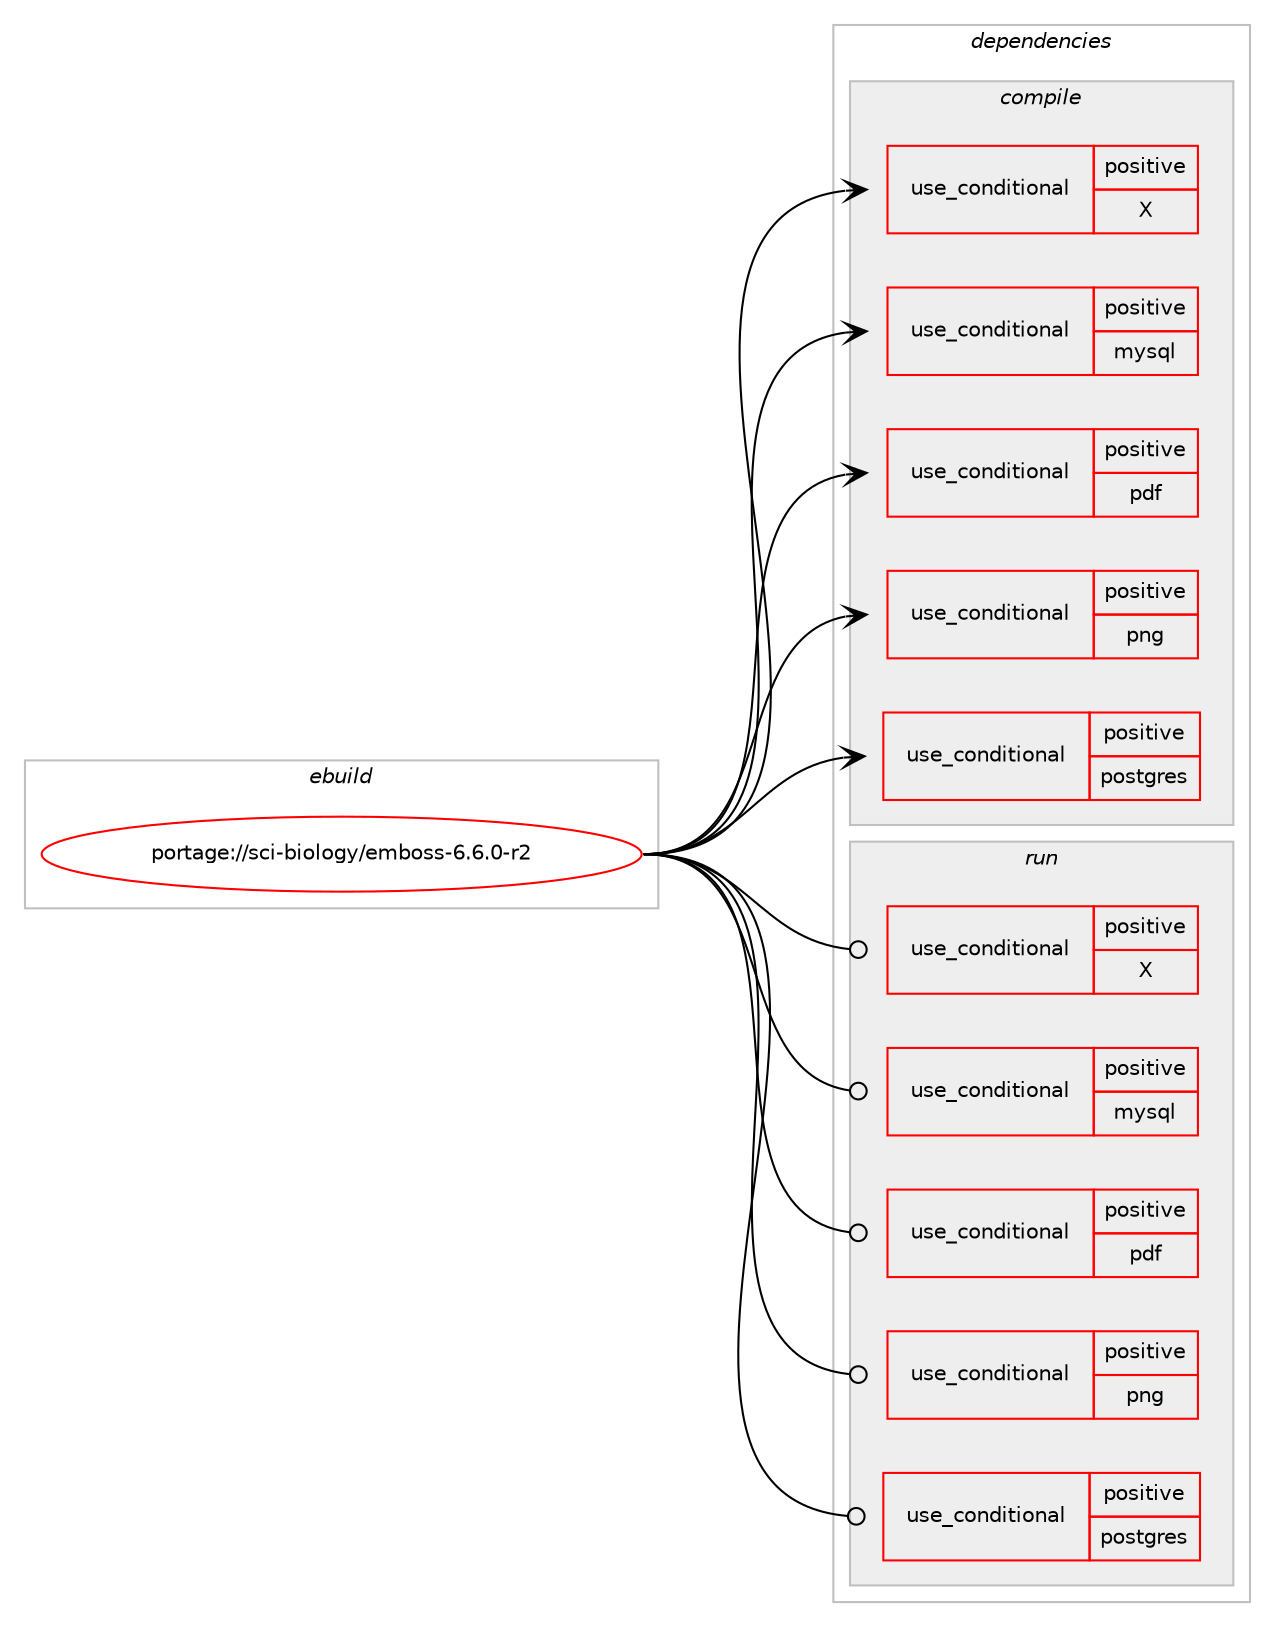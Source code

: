 digraph prolog {

# *************
# Graph options
# *************

newrank=true;
concentrate=true;
compound=true;
graph [rankdir=LR,fontname=Helvetica,fontsize=10,ranksep=1.5];#, ranksep=2.5, nodesep=0.2];
edge  [arrowhead=vee];
node  [fontname=Helvetica,fontsize=10];

# **********
# The ebuild
# **********

subgraph cluster_leftcol {
color=gray;
rank=same;
label=<<i>ebuild</i>>;
id [label="portage://sci-biology/emboss-6.6.0-r2", color=red, width=4, href="../sci-biology/emboss-6.6.0-r2.svg"];
}

# ****************
# The dependencies
# ****************

subgraph cluster_midcol {
color=gray;
label=<<i>dependencies</i>>;
subgraph cluster_compile {
fillcolor="#eeeeee";
style=filled;
label=<<i>compile</i>>;
subgraph cond8623 {
dependency12726 [label=<<TABLE BORDER="0" CELLBORDER="1" CELLSPACING="0" CELLPADDING="4"><TR><TD ROWSPAN="3" CELLPADDING="10">use_conditional</TD></TR><TR><TD>positive</TD></TR><TR><TD>X</TD></TR></TABLE>>, shape=none, color=red];
# *** BEGIN UNKNOWN DEPENDENCY TYPE (TODO) ***
# dependency12726 -> package_dependency(portage://sci-biology/emboss-6.6.0-r2,install,no,x11-libs,libXt,none,[,,],[],[])
# *** END UNKNOWN DEPENDENCY TYPE (TODO) ***

}
id:e -> dependency12726:w [weight=20,style="solid",arrowhead="vee"];
subgraph cond8624 {
dependency12727 [label=<<TABLE BORDER="0" CELLBORDER="1" CELLSPACING="0" CELLPADDING="4"><TR><TD ROWSPAN="3" CELLPADDING="10">use_conditional</TD></TR><TR><TD>positive</TD></TR><TR><TD>mysql</TD></TR></TABLE>>, shape=none, color=red];
# *** BEGIN UNKNOWN DEPENDENCY TYPE (TODO) ***
# dependency12727 -> package_dependency(portage://sci-biology/emboss-6.6.0-r2,install,no,dev-db,mysql-connector-c,none,[,,],[slot(0),equal],[])
# *** END UNKNOWN DEPENDENCY TYPE (TODO) ***

}
id:e -> dependency12727:w [weight=20,style="solid",arrowhead="vee"];
subgraph cond8625 {
dependency12728 [label=<<TABLE BORDER="0" CELLBORDER="1" CELLSPACING="0" CELLPADDING="4"><TR><TD ROWSPAN="3" CELLPADDING="10">use_conditional</TD></TR><TR><TD>positive</TD></TR><TR><TD>pdf</TD></TR></TABLE>>, shape=none, color=red];
# *** BEGIN UNKNOWN DEPENDENCY TYPE (TODO) ***
# dependency12728 -> package_dependency(portage://sci-biology/emboss-6.6.0-r2,install,no,media-libs,libharu,none,[,,],any_same_slot,[])
# *** END UNKNOWN DEPENDENCY TYPE (TODO) ***

}
id:e -> dependency12728:w [weight=20,style="solid",arrowhead="vee"];
subgraph cond8626 {
dependency12729 [label=<<TABLE BORDER="0" CELLBORDER="1" CELLSPACING="0" CELLPADDING="4"><TR><TD ROWSPAN="3" CELLPADDING="10">use_conditional</TD></TR><TR><TD>positive</TD></TR><TR><TD>png</TD></TR></TABLE>>, shape=none, color=red];
# *** BEGIN UNKNOWN DEPENDENCY TYPE (TODO) ***
# dependency12729 -> package_dependency(portage://sci-biology/emboss-6.6.0-r2,install,no,media-libs,gd,none,[,,],[slot(2),equal],[use(enable(png),none)])
# *** END UNKNOWN DEPENDENCY TYPE (TODO) ***

}
id:e -> dependency12729:w [weight=20,style="solid",arrowhead="vee"];
subgraph cond8627 {
dependency12730 [label=<<TABLE BORDER="0" CELLBORDER="1" CELLSPACING="0" CELLPADDING="4"><TR><TD ROWSPAN="3" CELLPADDING="10">use_conditional</TD></TR><TR><TD>positive</TD></TR><TR><TD>postgres</TD></TR></TABLE>>, shape=none, color=red];
# *** BEGIN UNKNOWN DEPENDENCY TYPE (TODO) ***
# dependency12730 -> package_dependency(portage://sci-biology/emboss-6.6.0-r2,install,no,dev-db,postgresql,none,[,,],any_same_slot,[])
# *** END UNKNOWN DEPENDENCY TYPE (TODO) ***

}
id:e -> dependency12730:w [weight=20,style="solid",arrowhead="vee"];
# *** BEGIN UNKNOWN DEPENDENCY TYPE (TODO) ***
# id -> package_dependency(portage://sci-biology/emboss-6.6.0-r2,install,no,dev-libs,expat,none,[,,],[],[])
# *** END UNKNOWN DEPENDENCY TYPE (TODO) ***

# *** BEGIN UNKNOWN DEPENDENCY TYPE (TODO) ***
# id -> package_dependency(portage://sci-biology/emboss-6.6.0-r2,install,no,dev-libs,libpcre,none,[,,],[slot(3)],[])
# *** END UNKNOWN DEPENDENCY TYPE (TODO) ***

# *** BEGIN UNKNOWN DEPENDENCY TYPE (TODO) ***
# id -> package_dependency(portage://sci-biology/emboss-6.6.0-r2,install,no,sci-libs,plplot,none,[,,],any_same_slot,[])
# *** END UNKNOWN DEPENDENCY TYPE (TODO) ***

# *** BEGIN UNKNOWN DEPENDENCY TYPE (TODO) ***
# id -> package_dependency(portage://sci-biology/emboss-6.6.0-r2,install,no,sys-libs,zlib,none,[,,],[],[])
# *** END UNKNOWN DEPENDENCY TYPE (TODO) ***

}
subgraph cluster_compileandrun {
fillcolor="#eeeeee";
style=filled;
label=<<i>compile and run</i>>;
}
subgraph cluster_run {
fillcolor="#eeeeee";
style=filled;
label=<<i>run</i>>;
subgraph cond8628 {
dependency12731 [label=<<TABLE BORDER="0" CELLBORDER="1" CELLSPACING="0" CELLPADDING="4"><TR><TD ROWSPAN="3" CELLPADDING="10">use_conditional</TD></TR><TR><TD>positive</TD></TR><TR><TD>X</TD></TR></TABLE>>, shape=none, color=red];
# *** BEGIN UNKNOWN DEPENDENCY TYPE (TODO) ***
# dependency12731 -> package_dependency(portage://sci-biology/emboss-6.6.0-r2,run,no,x11-libs,libXt,none,[,,],[],[])
# *** END UNKNOWN DEPENDENCY TYPE (TODO) ***

}
id:e -> dependency12731:w [weight=20,style="solid",arrowhead="odot"];
subgraph cond8629 {
dependency12732 [label=<<TABLE BORDER="0" CELLBORDER="1" CELLSPACING="0" CELLPADDING="4"><TR><TD ROWSPAN="3" CELLPADDING="10">use_conditional</TD></TR><TR><TD>positive</TD></TR><TR><TD>mysql</TD></TR></TABLE>>, shape=none, color=red];
# *** BEGIN UNKNOWN DEPENDENCY TYPE (TODO) ***
# dependency12732 -> package_dependency(portage://sci-biology/emboss-6.6.0-r2,run,no,dev-db,mysql-connector-c,none,[,,],[slot(0),equal],[])
# *** END UNKNOWN DEPENDENCY TYPE (TODO) ***

}
id:e -> dependency12732:w [weight=20,style="solid",arrowhead="odot"];
subgraph cond8630 {
dependency12733 [label=<<TABLE BORDER="0" CELLBORDER="1" CELLSPACING="0" CELLPADDING="4"><TR><TD ROWSPAN="3" CELLPADDING="10">use_conditional</TD></TR><TR><TD>positive</TD></TR><TR><TD>pdf</TD></TR></TABLE>>, shape=none, color=red];
# *** BEGIN UNKNOWN DEPENDENCY TYPE (TODO) ***
# dependency12733 -> package_dependency(portage://sci-biology/emboss-6.6.0-r2,run,no,media-libs,libharu,none,[,,],any_same_slot,[])
# *** END UNKNOWN DEPENDENCY TYPE (TODO) ***

}
id:e -> dependency12733:w [weight=20,style="solid",arrowhead="odot"];
subgraph cond8631 {
dependency12734 [label=<<TABLE BORDER="0" CELLBORDER="1" CELLSPACING="0" CELLPADDING="4"><TR><TD ROWSPAN="3" CELLPADDING="10">use_conditional</TD></TR><TR><TD>positive</TD></TR><TR><TD>png</TD></TR></TABLE>>, shape=none, color=red];
# *** BEGIN UNKNOWN DEPENDENCY TYPE (TODO) ***
# dependency12734 -> package_dependency(portage://sci-biology/emboss-6.6.0-r2,run,no,media-libs,gd,none,[,,],[slot(2),equal],[use(enable(png),none)])
# *** END UNKNOWN DEPENDENCY TYPE (TODO) ***

}
id:e -> dependency12734:w [weight=20,style="solid",arrowhead="odot"];
subgraph cond8632 {
dependency12735 [label=<<TABLE BORDER="0" CELLBORDER="1" CELLSPACING="0" CELLPADDING="4"><TR><TD ROWSPAN="3" CELLPADDING="10">use_conditional</TD></TR><TR><TD>positive</TD></TR><TR><TD>postgres</TD></TR></TABLE>>, shape=none, color=red];
# *** BEGIN UNKNOWN DEPENDENCY TYPE (TODO) ***
# dependency12735 -> package_dependency(portage://sci-biology/emboss-6.6.0-r2,run,no,dev-db,postgresql,none,[,,],any_same_slot,[])
# *** END UNKNOWN DEPENDENCY TYPE (TODO) ***

}
id:e -> dependency12735:w [weight=20,style="solid",arrowhead="odot"];
# *** BEGIN UNKNOWN DEPENDENCY TYPE (TODO) ***
# id -> package_dependency(portage://sci-biology/emboss-6.6.0-r2,run,no,dev-libs,expat,none,[,,],[],[])
# *** END UNKNOWN DEPENDENCY TYPE (TODO) ***

# *** BEGIN UNKNOWN DEPENDENCY TYPE (TODO) ***
# id -> package_dependency(portage://sci-biology/emboss-6.6.0-r2,run,no,dev-libs,libpcre,none,[,,],[slot(3)],[])
# *** END UNKNOWN DEPENDENCY TYPE (TODO) ***

# *** BEGIN UNKNOWN DEPENDENCY TYPE (TODO) ***
# id -> package_dependency(portage://sci-biology/emboss-6.6.0-r2,run,no,sci-libs,plplot,none,[,,],any_same_slot,[])
# *** END UNKNOWN DEPENDENCY TYPE (TODO) ***

# *** BEGIN UNKNOWN DEPENDENCY TYPE (TODO) ***
# id -> package_dependency(portage://sci-biology/emboss-6.6.0-r2,run,no,sys-libs,zlib,none,[,,],[],[])
# *** END UNKNOWN DEPENDENCY TYPE (TODO) ***

# *** BEGIN UNKNOWN DEPENDENCY TYPE (TODO) ***
# id -> package_dependency(portage://sci-biology/emboss-6.6.0-r2,run,weak,dev-build,cons,none,[,,],[],[])
# *** END UNKNOWN DEPENDENCY TYPE (TODO) ***

# *** BEGIN UNKNOWN DEPENDENCY TYPE (TODO) ***
# id -> package_dependency(portage://sci-biology/emboss-6.6.0-r2,run,weak,games-action,xbomber,none,[,,],[],[])
# *** END UNKNOWN DEPENDENCY TYPE (TODO) ***

}
}

# **************
# The candidates
# **************

subgraph cluster_choices {
rank=same;
color=gray;
label=<<i>candidates</i>>;

}

}
